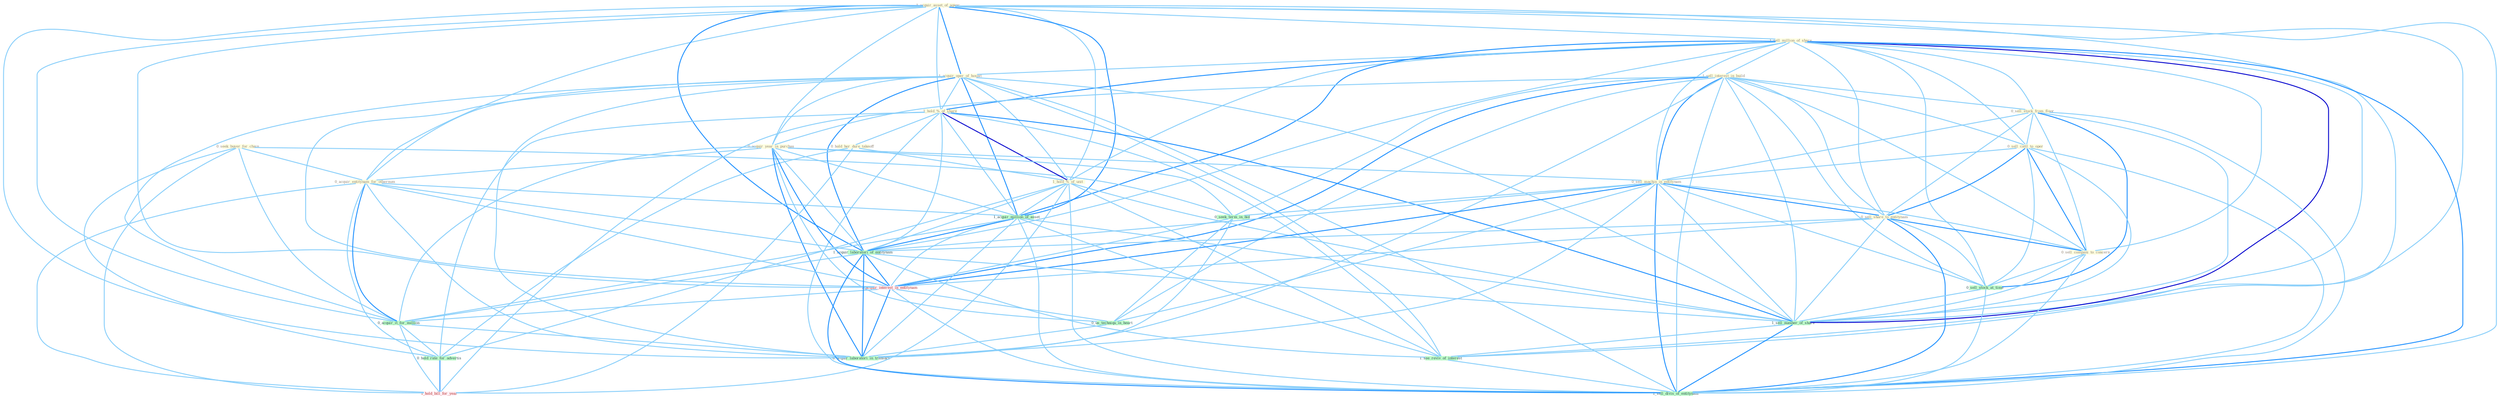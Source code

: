 Graph G{ 
    node
    [shape=polygon,style=filled,width=.5,height=.06,color="#BDFCC9",fixedsize=true,fontsize=4,
    fontcolor="#2f4f4f"];
    {node
    [color="#ffffe0", fontcolor="#8b7d6b"] "1_acquir_asset_of_agenc " "1_sell_million_of_share " "0_seek_buyer_for_chain " "1_acquir_oper_of_hospit " "1_sell_interest_in_build " "1_hold_%_of_share " "0_hold_her_dure_takeoff " "0_acquir_year_in_purchas " "1_hold_%_of_unit " "0_sell_stock_from_floor " "0_sell_cattl_to_oper " "0_acquir_entitynam_for_othernum " "0_sell_machin_in_entitynam " "0_sell_share_to_entitynam " "0_sell_compani_to_concern "}
{node [color="#fff0f5", fontcolor="#b22222"] "1_acquir_interest_in_entitynam " "1_hold_bill_for_year "}
edge [color="#B0E2FF"];

	"1_acquir_asset_of_agenc " -- "1_sell_million_of_share " [w="1", color="#87cefa" ];
	"1_acquir_asset_of_agenc " -- "1_acquir_oper_of_hospit " [w="2", color="#1e90ff" , len=0.8];
	"1_acquir_asset_of_agenc " -- "1_hold_%_of_share " [w="1", color="#87cefa" ];
	"1_acquir_asset_of_agenc " -- "0_acquir_year_in_purchas " [w="1", color="#87cefa" ];
	"1_acquir_asset_of_agenc " -- "1_hold_%_of_unit " [w="1", color="#87cefa" ];
	"1_acquir_asset_of_agenc " -- "0_acquir_entitynam_for_othernum " [w="1", color="#87cefa" ];
	"1_acquir_asset_of_agenc " -- "1_acquir_million_of_asset " [w="2", color="#1e90ff" , len=0.8];
	"1_acquir_asset_of_agenc " -- "1_acquir_laboratori_of_entitynam " [w="2", color="#1e90ff" , len=0.8];
	"1_acquir_asset_of_agenc " -- "1_acquir_interest_in_entitynam " [w="1", color="#87cefa" ];
	"1_acquir_asset_of_agenc " -- "0_acquir_it_for_million " [w="1", color="#87cefa" ];
	"1_acquir_asset_of_agenc " -- "0_acquir_laboratori_in_transact " [w="1", color="#87cefa" ];
	"1_acquir_asset_of_agenc " -- "1_sell_number_of_share " [w="1", color="#87cefa" ];
	"1_acquir_asset_of_agenc " -- "1_see_reviv_of_interest " [w="1", color="#87cefa" ];
	"1_acquir_asset_of_agenc " -- "1_sell_divis_of_entitynam " [w="1", color="#87cefa" ];
	"1_sell_million_of_share " -- "1_acquir_oper_of_hospit " [w="1", color="#87cefa" ];
	"1_sell_million_of_share " -- "1_sell_interest_in_build " [w="1", color="#87cefa" ];
	"1_sell_million_of_share " -- "1_hold_%_of_share " [w="2", color="#1e90ff" , len=0.8];
	"1_sell_million_of_share " -- "1_hold_%_of_unit " [w="1", color="#87cefa" ];
	"1_sell_million_of_share " -- "0_sell_stock_from_floor " [w="1", color="#87cefa" ];
	"1_sell_million_of_share " -- "0_sell_cattl_to_oper " [w="1", color="#87cefa" ];
	"1_sell_million_of_share " -- "0_sell_machin_in_entitynam " [w="1", color="#87cefa" ];
	"1_sell_million_of_share " -- "0_sell_share_to_entitynam " [w="1", color="#87cefa" ];
	"1_sell_million_of_share " -- "0_sell_compani_to_concern " [w="1", color="#87cefa" ];
	"1_sell_million_of_share " -- "1_acquir_million_of_asset " [w="2", color="#1e90ff" , len=0.8];
	"1_sell_million_of_share " -- "1_acquir_laboratori_of_entitynam " [w="1", color="#87cefa" ];
	"1_sell_million_of_share " -- "0_sell_stock_at_time " [w="1", color="#87cefa" ];
	"1_sell_million_of_share " -- "1_sell_number_of_share " [w="3", color="#0000cd" , len=0.6];
	"1_sell_million_of_share " -- "1_see_reviv_of_interest " [w="1", color="#87cefa" ];
	"1_sell_million_of_share " -- "1_sell_divis_of_entitynam " [w="2", color="#1e90ff" , len=0.8];
	"0_seek_buyer_for_chain " -- "0_acquir_entitynam_for_othernum " [w="1", color="#87cefa" ];
	"0_seek_buyer_for_chain " -- "0_seek_term_in_bid " [w="1", color="#87cefa" ];
	"0_seek_buyer_for_chain " -- "0_acquir_it_for_million " [w="1", color="#87cefa" ];
	"0_seek_buyer_for_chain " -- "0_hold_rate_for_advertis " [w="1", color="#87cefa" ];
	"0_seek_buyer_for_chain " -- "1_hold_bill_for_year " [w="1", color="#87cefa" ];
	"1_acquir_oper_of_hospit " -- "1_hold_%_of_share " [w="1", color="#87cefa" ];
	"1_acquir_oper_of_hospit " -- "0_acquir_year_in_purchas " [w="1", color="#87cefa" ];
	"1_acquir_oper_of_hospit " -- "1_hold_%_of_unit " [w="1", color="#87cefa" ];
	"1_acquir_oper_of_hospit " -- "0_acquir_entitynam_for_othernum " [w="1", color="#87cefa" ];
	"1_acquir_oper_of_hospit " -- "1_acquir_million_of_asset " [w="2", color="#1e90ff" , len=0.8];
	"1_acquir_oper_of_hospit " -- "1_acquir_laboratori_of_entitynam " [w="2", color="#1e90ff" , len=0.8];
	"1_acquir_oper_of_hospit " -- "1_acquir_interest_in_entitynam " [w="1", color="#87cefa" ];
	"1_acquir_oper_of_hospit " -- "0_acquir_it_for_million " [w="1", color="#87cefa" ];
	"1_acquir_oper_of_hospit " -- "0_acquir_laboratori_in_transact " [w="1", color="#87cefa" ];
	"1_acquir_oper_of_hospit " -- "1_sell_number_of_share " [w="1", color="#87cefa" ];
	"1_acquir_oper_of_hospit " -- "1_see_reviv_of_interest " [w="1", color="#87cefa" ];
	"1_acquir_oper_of_hospit " -- "1_sell_divis_of_entitynam " [w="1", color="#87cefa" ];
	"1_sell_interest_in_build " -- "0_acquir_year_in_purchas " [w="1", color="#87cefa" ];
	"1_sell_interest_in_build " -- "0_sell_stock_from_floor " [w="1", color="#87cefa" ];
	"1_sell_interest_in_build " -- "0_sell_cattl_to_oper " [w="1", color="#87cefa" ];
	"1_sell_interest_in_build " -- "0_sell_machin_in_entitynam " [w="2", color="#1e90ff" , len=0.8];
	"1_sell_interest_in_build " -- "0_sell_share_to_entitynam " [w="1", color="#87cefa" ];
	"1_sell_interest_in_build " -- "0_sell_compani_to_concern " [w="1", color="#87cefa" ];
	"1_sell_interest_in_build " -- "0_seek_term_in_bid " [w="1", color="#87cefa" ];
	"1_sell_interest_in_build " -- "1_acquir_interest_in_entitynam " [w="2", color="#1e90ff" , len=0.8];
	"1_sell_interest_in_build " -- "0_us_techniqu_in_heart " [w="1", color="#87cefa" ];
	"1_sell_interest_in_build " -- "0_acquir_laboratori_in_transact " [w="1", color="#87cefa" ];
	"1_sell_interest_in_build " -- "0_sell_stock_at_time " [w="1", color="#87cefa" ];
	"1_sell_interest_in_build " -- "1_sell_number_of_share " [w="1", color="#87cefa" ];
	"1_sell_interest_in_build " -- "1_sell_divis_of_entitynam " [w="1", color="#87cefa" ];
	"1_hold_%_of_share " -- "0_hold_her_dure_takeoff " [w="1", color="#87cefa" ];
	"1_hold_%_of_share " -- "1_hold_%_of_unit " [w="3", color="#0000cd" , len=0.6];
	"1_hold_%_of_share " -- "1_acquir_million_of_asset " [w="1", color="#87cefa" ];
	"1_hold_%_of_share " -- "1_acquir_laboratori_of_entitynam " [w="1", color="#87cefa" ];
	"1_hold_%_of_share " -- "0_hold_rate_for_advertis " [w="1", color="#87cefa" ];
	"1_hold_%_of_share " -- "1_sell_number_of_share " [w="2", color="#1e90ff" , len=0.8];
	"1_hold_%_of_share " -- "1_see_reviv_of_interest " [w="1", color="#87cefa" ];
	"1_hold_%_of_share " -- "1_hold_bill_for_year " [w="1", color="#87cefa" ];
	"1_hold_%_of_share " -- "1_sell_divis_of_entitynam " [w="1", color="#87cefa" ];
	"0_hold_her_dure_takeoff " -- "1_hold_%_of_unit " [w="1", color="#87cefa" ];
	"0_hold_her_dure_takeoff " -- "0_hold_rate_for_advertis " [w="1", color="#87cefa" ];
	"0_hold_her_dure_takeoff " -- "1_hold_bill_for_year " [w="1", color="#87cefa" ];
	"0_acquir_year_in_purchas " -- "0_acquir_entitynam_for_othernum " [w="1", color="#87cefa" ];
	"0_acquir_year_in_purchas " -- "0_sell_machin_in_entitynam " [w="1", color="#87cefa" ];
	"0_acquir_year_in_purchas " -- "1_acquir_million_of_asset " [w="1", color="#87cefa" ];
	"0_acquir_year_in_purchas " -- "1_acquir_laboratori_of_entitynam " [w="1", color="#87cefa" ];
	"0_acquir_year_in_purchas " -- "0_seek_term_in_bid " [w="1", color="#87cefa" ];
	"0_acquir_year_in_purchas " -- "1_acquir_interest_in_entitynam " [w="2", color="#1e90ff" , len=0.8];
	"0_acquir_year_in_purchas " -- "0_us_techniqu_in_heart " [w="1", color="#87cefa" ];
	"0_acquir_year_in_purchas " -- "0_acquir_it_for_million " [w="1", color="#87cefa" ];
	"0_acquir_year_in_purchas " -- "0_acquir_laboratori_in_transact " [w="2", color="#1e90ff" , len=0.8];
	"1_hold_%_of_unit " -- "1_acquir_million_of_asset " [w="1", color="#87cefa" ];
	"1_hold_%_of_unit " -- "1_acquir_laboratori_of_entitynam " [w="1", color="#87cefa" ];
	"1_hold_%_of_unit " -- "0_hold_rate_for_advertis " [w="1", color="#87cefa" ];
	"1_hold_%_of_unit " -- "1_sell_number_of_share " [w="1", color="#87cefa" ];
	"1_hold_%_of_unit " -- "1_see_reviv_of_interest " [w="1", color="#87cefa" ];
	"1_hold_%_of_unit " -- "1_hold_bill_for_year " [w="1", color="#87cefa" ];
	"1_hold_%_of_unit " -- "1_sell_divis_of_entitynam " [w="1", color="#87cefa" ];
	"0_sell_stock_from_floor " -- "0_sell_cattl_to_oper " [w="1", color="#87cefa" ];
	"0_sell_stock_from_floor " -- "0_sell_machin_in_entitynam " [w="1", color="#87cefa" ];
	"0_sell_stock_from_floor " -- "0_sell_share_to_entitynam " [w="1", color="#87cefa" ];
	"0_sell_stock_from_floor " -- "0_sell_compani_to_concern " [w="1", color="#87cefa" ];
	"0_sell_stock_from_floor " -- "0_sell_stock_at_time " [w="2", color="#1e90ff" , len=0.8];
	"0_sell_stock_from_floor " -- "1_sell_number_of_share " [w="1", color="#87cefa" ];
	"0_sell_stock_from_floor " -- "1_sell_divis_of_entitynam " [w="1", color="#87cefa" ];
	"0_sell_cattl_to_oper " -- "0_sell_machin_in_entitynam " [w="1", color="#87cefa" ];
	"0_sell_cattl_to_oper " -- "0_sell_share_to_entitynam " [w="2", color="#1e90ff" , len=0.8];
	"0_sell_cattl_to_oper " -- "0_sell_compani_to_concern " [w="2", color="#1e90ff" , len=0.8];
	"0_sell_cattl_to_oper " -- "0_sell_stock_at_time " [w="1", color="#87cefa" ];
	"0_sell_cattl_to_oper " -- "1_sell_number_of_share " [w="1", color="#87cefa" ];
	"0_sell_cattl_to_oper " -- "1_sell_divis_of_entitynam " [w="1", color="#87cefa" ];
	"0_acquir_entitynam_for_othernum " -- "1_acquir_million_of_asset " [w="1", color="#87cefa" ];
	"0_acquir_entitynam_for_othernum " -- "1_acquir_laboratori_of_entitynam " [w="1", color="#87cefa" ];
	"0_acquir_entitynam_for_othernum " -- "1_acquir_interest_in_entitynam " [w="1", color="#87cefa" ];
	"0_acquir_entitynam_for_othernum " -- "0_acquir_it_for_million " [w="2", color="#1e90ff" , len=0.8];
	"0_acquir_entitynam_for_othernum " -- "0_hold_rate_for_advertis " [w="1", color="#87cefa" ];
	"0_acquir_entitynam_for_othernum " -- "0_acquir_laboratori_in_transact " [w="1", color="#87cefa" ];
	"0_acquir_entitynam_for_othernum " -- "1_hold_bill_for_year " [w="1", color="#87cefa" ];
	"0_sell_machin_in_entitynam " -- "0_sell_share_to_entitynam " [w="2", color="#1e90ff" , len=0.8];
	"0_sell_machin_in_entitynam " -- "0_sell_compani_to_concern " [w="1", color="#87cefa" ];
	"0_sell_machin_in_entitynam " -- "1_acquir_laboratori_of_entitynam " [w="1", color="#87cefa" ];
	"0_sell_machin_in_entitynam " -- "0_seek_term_in_bid " [w="1", color="#87cefa" ];
	"0_sell_machin_in_entitynam " -- "1_acquir_interest_in_entitynam " [w="2", color="#1e90ff" , len=0.8];
	"0_sell_machin_in_entitynam " -- "0_us_techniqu_in_heart " [w="1", color="#87cefa" ];
	"0_sell_machin_in_entitynam " -- "0_acquir_laboratori_in_transact " [w="1", color="#87cefa" ];
	"0_sell_machin_in_entitynam " -- "0_sell_stock_at_time " [w="1", color="#87cefa" ];
	"0_sell_machin_in_entitynam " -- "1_sell_number_of_share " [w="1", color="#87cefa" ];
	"0_sell_machin_in_entitynam " -- "1_sell_divis_of_entitynam " [w="2", color="#1e90ff" , len=0.8];
	"0_sell_share_to_entitynam " -- "0_sell_compani_to_concern " [w="2", color="#1e90ff" , len=0.8];
	"0_sell_share_to_entitynam " -- "1_acquir_laboratori_of_entitynam " [w="1", color="#87cefa" ];
	"0_sell_share_to_entitynam " -- "1_acquir_interest_in_entitynam " [w="1", color="#87cefa" ];
	"0_sell_share_to_entitynam " -- "0_sell_stock_at_time " [w="1", color="#87cefa" ];
	"0_sell_share_to_entitynam " -- "1_sell_number_of_share " [w="1", color="#87cefa" ];
	"0_sell_share_to_entitynam " -- "1_sell_divis_of_entitynam " [w="2", color="#1e90ff" , len=0.8];
	"0_sell_compani_to_concern " -- "0_sell_stock_at_time " [w="1", color="#87cefa" ];
	"0_sell_compani_to_concern " -- "1_sell_number_of_share " [w="1", color="#87cefa" ];
	"0_sell_compani_to_concern " -- "1_sell_divis_of_entitynam " [w="1", color="#87cefa" ];
	"1_acquir_million_of_asset " -- "1_acquir_laboratori_of_entitynam " [w="2", color="#1e90ff" , len=0.8];
	"1_acquir_million_of_asset " -- "1_acquir_interest_in_entitynam " [w="1", color="#87cefa" ];
	"1_acquir_million_of_asset " -- "0_acquir_it_for_million " [w="1", color="#87cefa" ];
	"1_acquir_million_of_asset " -- "0_acquir_laboratori_in_transact " [w="1", color="#87cefa" ];
	"1_acquir_million_of_asset " -- "1_sell_number_of_share " [w="1", color="#87cefa" ];
	"1_acquir_million_of_asset " -- "1_see_reviv_of_interest " [w="1", color="#87cefa" ];
	"1_acquir_million_of_asset " -- "1_sell_divis_of_entitynam " [w="1", color="#87cefa" ];
	"1_acquir_laboratori_of_entitynam " -- "1_acquir_interest_in_entitynam " [w="2", color="#1e90ff" , len=0.8];
	"1_acquir_laboratori_of_entitynam " -- "0_acquir_it_for_million " [w="1", color="#87cefa" ];
	"1_acquir_laboratori_of_entitynam " -- "0_acquir_laboratori_in_transact " [w="2", color="#1e90ff" , len=0.8];
	"1_acquir_laboratori_of_entitynam " -- "1_sell_number_of_share " [w="1", color="#87cefa" ];
	"1_acquir_laboratori_of_entitynam " -- "1_see_reviv_of_interest " [w="1", color="#87cefa" ];
	"1_acquir_laboratori_of_entitynam " -- "1_sell_divis_of_entitynam " [w="2", color="#1e90ff" , len=0.8];
	"0_seek_term_in_bid " -- "1_acquir_interest_in_entitynam " [w="1", color="#87cefa" ];
	"0_seek_term_in_bid " -- "0_us_techniqu_in_heart " [w="1", color="#87cefa" ];
	"0_seek_term_in_bid " -- "0_acquir_laboratori_in_transact " [w="1", color="#87cefa" ];
	"1_acquir_interest_in_entitynam " -- "0_us_techniqu_in_heart " [w="1", color="#87cefa" ];
	"1_acquir_interest_in_entitynam " -- "0_acquir_it_for_million " [w="1", color="#87cefa" ];
	"1_acquir_interest_in_entitynam " -- "0_acquir_laboratori_in_transact " [w="2", color="#1e90ff" , len=0.8];
	"1_acquir_interest_in_entitynam " -- "1_sell_divis_of_entitynam " [w="1", color="#87cefa" ];
	"0_us_techniqu_in_heart " -- "0_acquir_laboratori_in_transact " [w="1", color="#87cefa" ];
	"0_acquir_it_for_million " -- "0_hold_rate_for_advertis " [w="1", color="#87cefa" ];
	"0_acquir_it_for_million " -- "0_acquir_laboratori_in_transact " [w="1", color="#87cefa" ];
	"0_acquir_it_for_million " -- "1_hold_bill_for_year " [w="1", color="#87cefa" ];
	"0_hold_rate_for_advertis " -- "1_hold_bill_for_year " [w="2", color="#1e90ff" , len=0.8];
	"0_sell_stock_at_time " -- "1_sell_number_of_share " [w="1", color="#87cefa" ];
	"0_sell_stock_at_time " -- "1_sell_divis_of_entitynam " [w="1", color="#87cefa" ];
	"1_sell_number_of_share " -- "1_see_reviv_of_interest " [w="1", color="#87cefa" ];
	"1_sell_number_of_share " -- "1_sell_divis_of_entitynam " [w="2", color="#1e90ff" , len=0.8];
	"1_see_reviv_of_interest " -- "1_sell_divis_of_entitynam " [w="1", color="#87cefa" ];
}